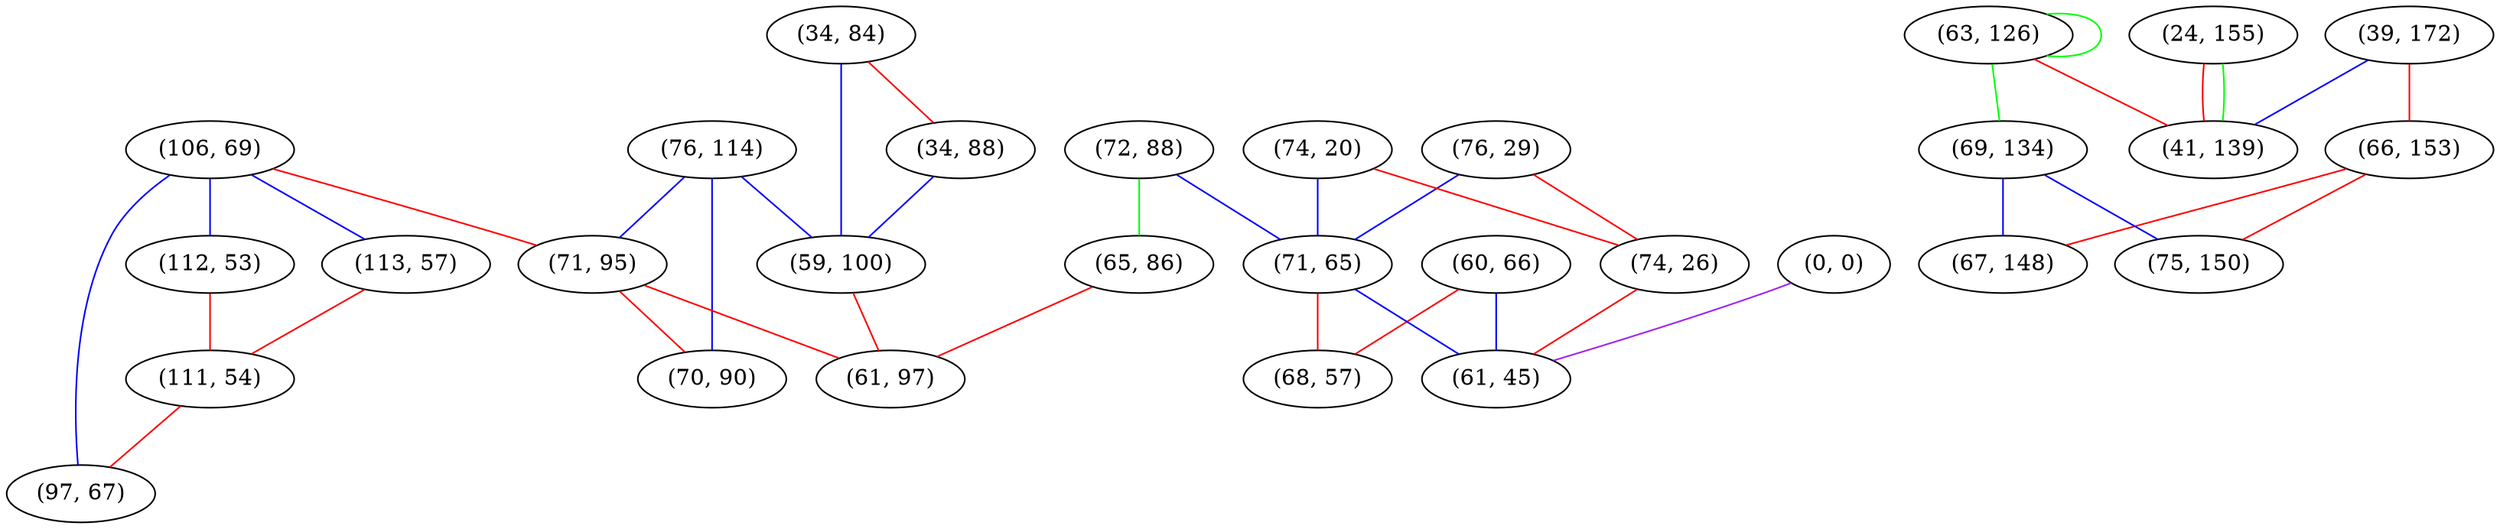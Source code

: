 graph "" {
"(106, 69)";
"(60, 66)";
"(112, 53)";
"(113, 57)";
"(76, 29)";
"(63, 126)";
"(72, 88)";
"(76, 114)";
"(24, 155)";
"(34, 84)";
"(39, 172)";
"(74, 20)";
"(66, 153)";
"(34, 88)";
"(111, 54)";
"(0, 0)";
"(71, 65)";
"(69, 134)";
"(41, 139)";
"(59, 100)";
"(71, 95)";
"(74, 26)";
"(70, 90)";
"(65, 86)";
"(67, 148)";
"(97, 67)";
"(75, 150)";
"(61, 97)";
"(68, 57)";
"(61, 45)";
"(106, 69)" -- "(97, 67)"  [color=blue, key=0, weight=3];
"(106, 69)" -- "(112, 53)"  [color=blue, key=0, weight=3];
"(106, 69)" -- "(71, 95)"  [color=red, key=0, weight=1];
"(106, 69)" -- "(113, 57)"  [color=blue, key=0, weight=3];
"(60, 66)" -- "(68, 57)"  [color=red, key=0, weight=1];
"(60, 66)" -- "(61, 45)"  [color=blue, key=0, weight=3];
"(112, 53)" -- "(111, 54)"  [color=red, key=0, weight=1];
"(113, 57)" -- "(111, 54)"  [color=red, key=0, weight=1];
"(76, 29)" -- "(71, 65)"  [color=blue, key=0, weight=3];
"(76, 29)" -- "(74, 26)"  [color=red, key=0, weight=1];
"(63, 126)" -- "(69, 134)"  [color=green, key=0, weight=2];
"(63, 126)" -- "(63, 126)"  [color=green, key=0, weight=2];
"(63, 126)" -- "(41, 139)"  [color=red, key=0, weight=1];
"(72, 88)" -- "(65, 86)"  [color=green, key=0, weight=2];
"(72, 88)" -- "(71, 65)"  [color=blue, key=0, weight=3];
"(76, 114)" -- "(70, 90)"  [color=blue, key=0, weight=3];
"(76, 114)" -- "(59, 100)"  [color=blue, key=0, weight=3];
"(76, 114)" -- "(71, 95)"  [color=blue, key=0, weight=3];
"(24, 155)" -- "(41, 139)"  [color=red, key=0, weight=1];
"(24, 155)" -- "(41, 139)"  [color=green, key=1, weight=2];
"(34, 84)" -- "(34, 88)"  [color=red, key=0, weight=1];
"(34, 84)" -- "(59, 100)"  [color=blue, key=0, weight=3];
"(39, 172)" -- "(41, 139)"  [color=blue, key=0, weight=3];
"(39, 172)" -- "(66, 153)"  [color=red, key=0, weight=1];
"(74, 20)" -- "(71, 65)"  [color=blue, key=0, weight=3];
"(74, 20)" -- "(74, 26)"  [color=red, key=0, weight=1];
"(66, 153)" -- "(67, 148)"  [color=red, key=0, weight=1];
"(66, 153)" -- "(75, 150)"  [color=red, key=0, weight=1];
"(34, 88)" -- "(59, 100)"  [color=blue, key=0, weight=3];
"(111, 54)" -- "(97, 67)"  [color=red, key=0, weight=1];
"(0, 0)" -- "(61, 45)"  [color=purple, key=0, weight=4];
"(71, 65)" -- "(68, 57)"  [color=red, key=0, weight=1];
"(71, 65)" -- "(61, 45)"  [color=blue, key=0, weight=3];
"(69, 134)" -- "(67, 148)"  [color=blue, key=0, weight=3];
"(69, 134)" -- "(75, 150)"  [color=blue, key=0, weight=3];
"(59, 100)" -- "(61, 97)"  [color=red, key=0, weight=1];
"(71, 95)" -- "(61, 97)"  [color=red, key=0, weight=1];
"(71, 95)" -- "(70, 90)"  [color=red, key=0, weight=1];
"(74, 26)" -- "(61, 45)"  [color=red, key=0, weight=1];
"(65, 86)" -- "(61, 97)"  [color=red, key=0, weight=1];
}
